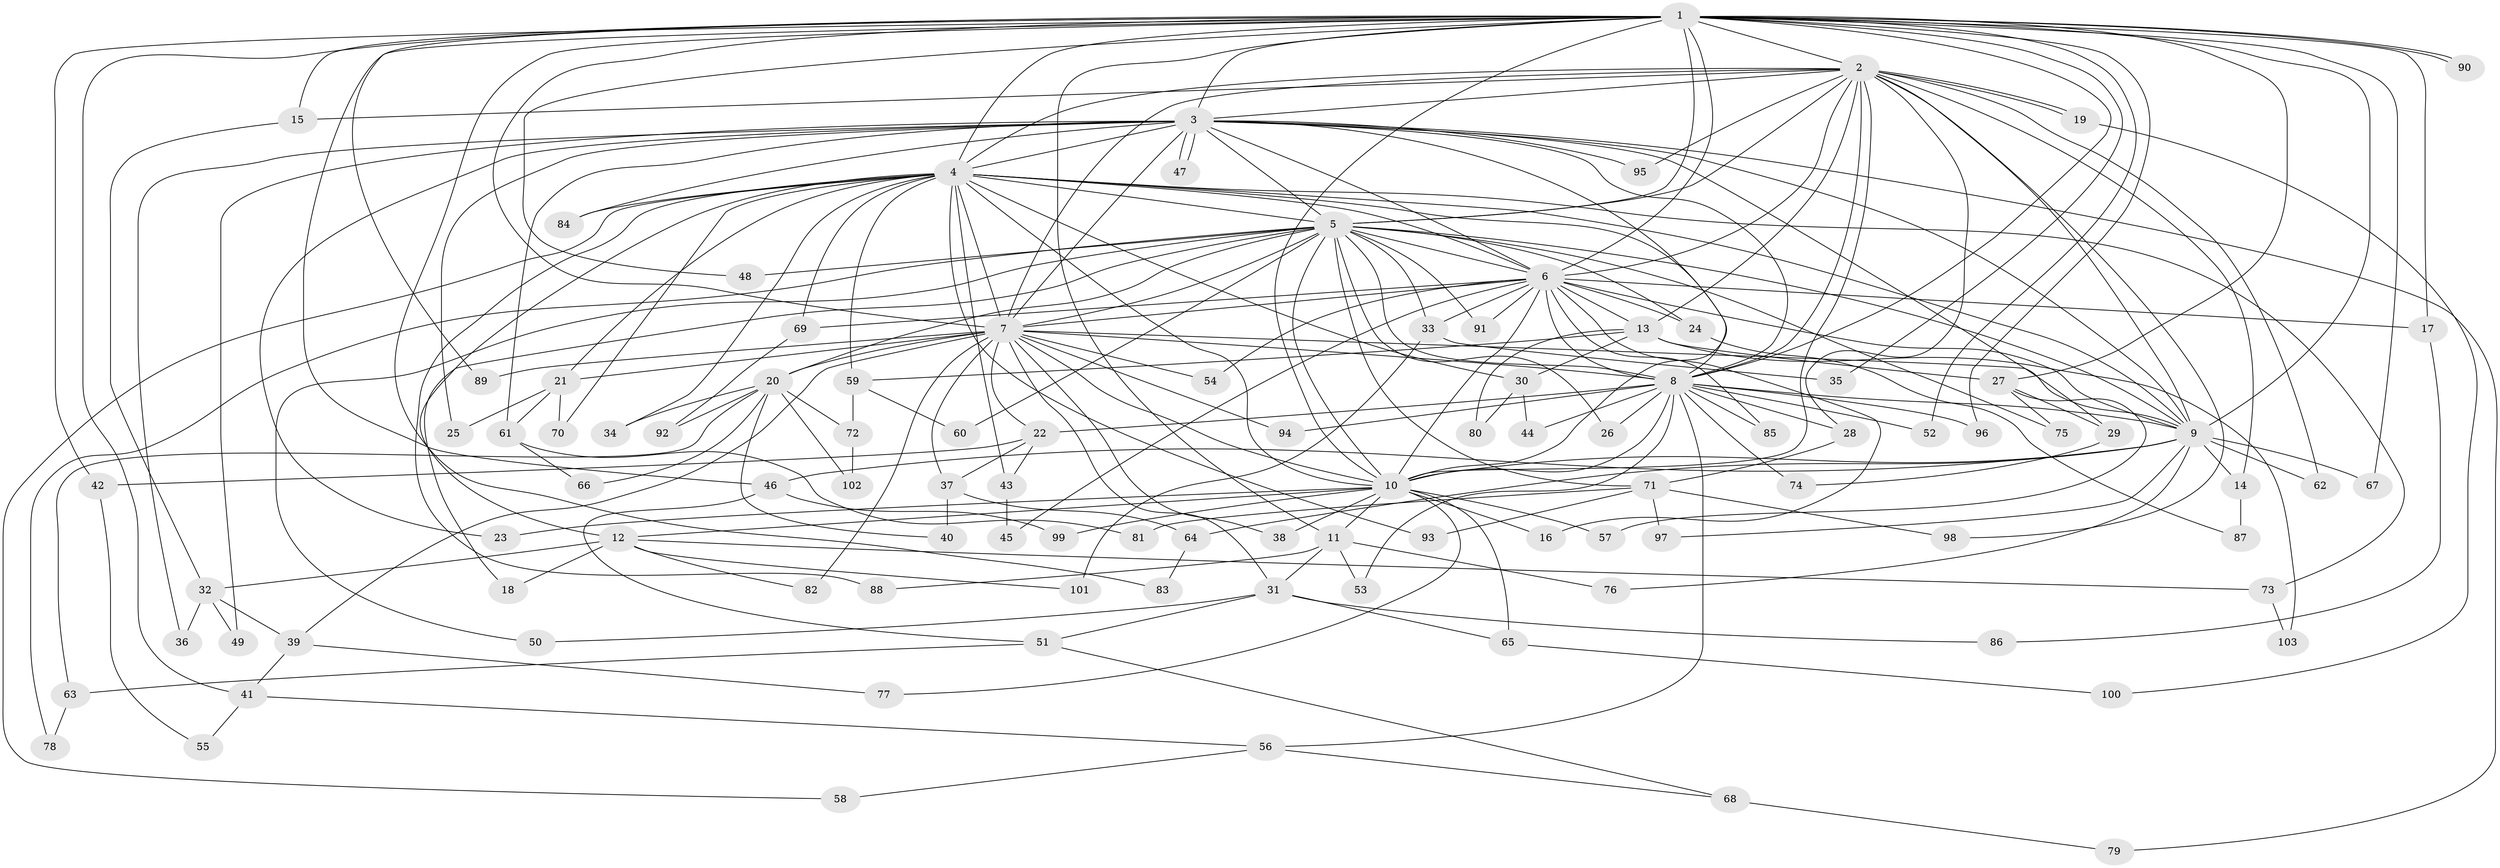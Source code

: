 // Generated by graph-tools (version 1.1) at 2025/45/03/09/25 04:45:27]
// undirected, 103 vertices, 231 edges
graph export_dot {
graph [start="1"]
  node [color=gray90,style=filled];
  1;
  2;
  3;
  4;
  5;
  6;
  7;
  8;
  9;
  10;
  11;
  12;
  13;
  14;
  15;
  16;
  17;
  18;
  19;
  20;
  21;
  22;
  23;
  24;
  25;
  26;
  27;
  28;
  29;
  30;
  31;
  32;
  33;
  34;
  35;
  36;
  37;
  38;
  39;
  40;
  41;
  42;
  43;
  44;
  45;
  46;
  47;
  48;
  49;
  50;
  51;
  52;
  53;
  54;
  55;
  56;
  57;
  58;
  59;
  60;
  61;
  62;
  63;
  64;
  65;
  66;
  67;
  68;
  69;
  70;
  71;
  72;
  73;
  74;
  75;
  76;
  77;
  78;
  79;
  80;
  81;
  82;
  83;
  84;
  85;
  86;
  87;
  88;
  89;
  90;
  91;
  92;
  93;
  94;
  95;
  96;
  97;
  98;
  99;
  100;
  101;
  102;
  103;
  1 -- 2;
  1 -- 3;
  1 -- 4;
  1 -- 5;
  1 -- 6;
  1 -- 7;
  1 -- 8;
  1 -- 9;
  1 -- 10;
  1 -- 11;
  1 -- 15;
  1 -- 17;
  1 -- 27;
  1 -- 35;
  1 -- 41;
  1 -- 42;
  1 -- 46;
  1 -- 48;
  1 -- 52;
  1 -- 67;
  1 -- 83;
  1 -- 89;
  1 -- 90;
  1 -- 90;
  1 -- 96;
  2 -- 3;
  2 -- 4;
  2 -- 5;
  2 -- 6;
  2 -- 7;
  2 -- 8;
  2 -- 9;
  2 -- 10;
  2 -- 13;
  2 -- 14;
  2 -- 15;
  2 -- 19;
  2 -- 19;
  2 -- 28;
  2 -- 62;
  2 -- 95;
  2 -- 98;
  3 -- 4;
  3 -- 5;
  3 -- 6;
  3 -- 7;
  3 -- 8;
  3 -- 9;
  3 -- 10;
  3 -- 23;
  3 -- 25;
  3 -- 29;
  3 -- 36;
  3 -- 47;
  3 -- 47;
  3 -- 49;
  3 -- 61;
  3 -- 79;
  3 -- 84;
  3 -- 95;
  4 -- 5;
  4 -- 6;
  4 -- 7;
  4 -- 8;
  4 -- 9;
  4 -- 10;
  4 -- 12;
  4 -- 21;
  4 -- 30;
  4 -- 34;
  4 -- 43;
  4 -- 58;
  4 -- 59;
  4 -- 69;
  4 -- 70;
  4 -- 73;
  4 -- 84;
  4 -- 88;
  4 -- 93;
  5 -- 6;
  5 -- 7;
  5 -- 8;
  5 -- 9;
  5 -- 10;
  5 -- 18;
  5 -- 20;
  5 -- 24;
  5 -- 26;
  5 -- 33;
  5 -- 48;
  5 -- 50;
  5 -- 60;
  5 -- 71;
  5 -- 75;
  5 -- 78;
  5 -- 91;
  6 -- 7;
  6 -- 8;
  6 -- 9;
  6 -- 10;
  6 -- 13;
  6 -- 16;
  6 -- 17;
  6 -- 24;
  6 -- 33;
  6 -- 45;
  6 -- 54;
  6 -- 69;
  6 -- 85;
  6 -- 91;
  7 -- 8;
  7 -- 9;
  7 -- 10;
  7 -- 20;
  7 -- 21;
  7 -- 22;
  7 -- 31;
  7 -- 37;
  7 -- 38;
  7 -- 39;
  7 -- 54;
  7 -- 82;
  7 -- 89;
  7 -- 94;
  8 -- 9;
  8 -- 10;
  8 -- 22;
  8 -- 26;
  8 -- 28;
  8 -- 44;
  8 -- 52;
  8 -- 53;
  8 -- 56;
  8 -- 74;
  8 -- 85;
  8 -- 94;
  8 -- 96;
  9 -- 10;
  9 -- 14;
  9 -- 46;
  9 -- 62;
  9 -- 64;
  9 -- 67;
  9 -- 76;
  9 -- 97;
  10 -- 11;
  10 -- 12;
  10 -- 16;
  10 -- 23;
  10 -- 38;
  10 -- 57;
  10 -- 65;
  10 -- 77;
  10 -- 99;
  11 -- 31;
  11 -- 53;
  11 -- 76;
  11 -- 88;
  12 -- 18;
  12 -- 32;
  12 -- 73;
  12 -- 82;
  12 -- 101;
  13 -- 27;
  13 -- 30;
  13 -- 59;
  13 -- 80;
  13 -- 103;
  14 -- 87;
  15 -- 32;
  17 -- 86;
  19 -- 100;
  20 -- 34;
  20 -- 40;
  20 -- 63;
  20 -- 66;
  20 -- 72;
  20 -- 92;
  20 -- 102;
  21 -- 25;
  21 -- 61;
  21 -- 70;
  22 -- 37;
  22 -- 42;
  22 -- 43;
  24 -- 87;
  27 -- 29;
  27 -- 57;
  27 -- 75;
  28 -- 71;
  29 -- 74;
  30 -- 44;
  30 -- 80;
  31 -- 50;
  31 -- 51;
  31 -- 65;
  31 -- 86;
  32 -- 36;
  32 -- 39;
  32 -- 49;
  33 -- 35;
  33 -- 101;
  37 -- 40;
  37 -- 64;
  39 -- 41;
  39 -- 77;
  41 -- 55;
  41 -- 56;
  42 -- 55;
  43 -- 45;
  46 -- 51;
  46 -- 99;
  51 -- 63;
  51 -- 68;
  56 -- 58;
  56 -- 68;
  59 -- 60;
  59 -- 72;
  61 -- 66;
  61 -- 81;
  63 -- 78;
  64 -- 83;
  65 -- 100;
  68 -- 79;
  69 -- 92;
  71 -- 81;
  71 -- 93;
  71 -- 97;
  71 -- 98;
  72 -- 102;
  73 -- 103;
}
